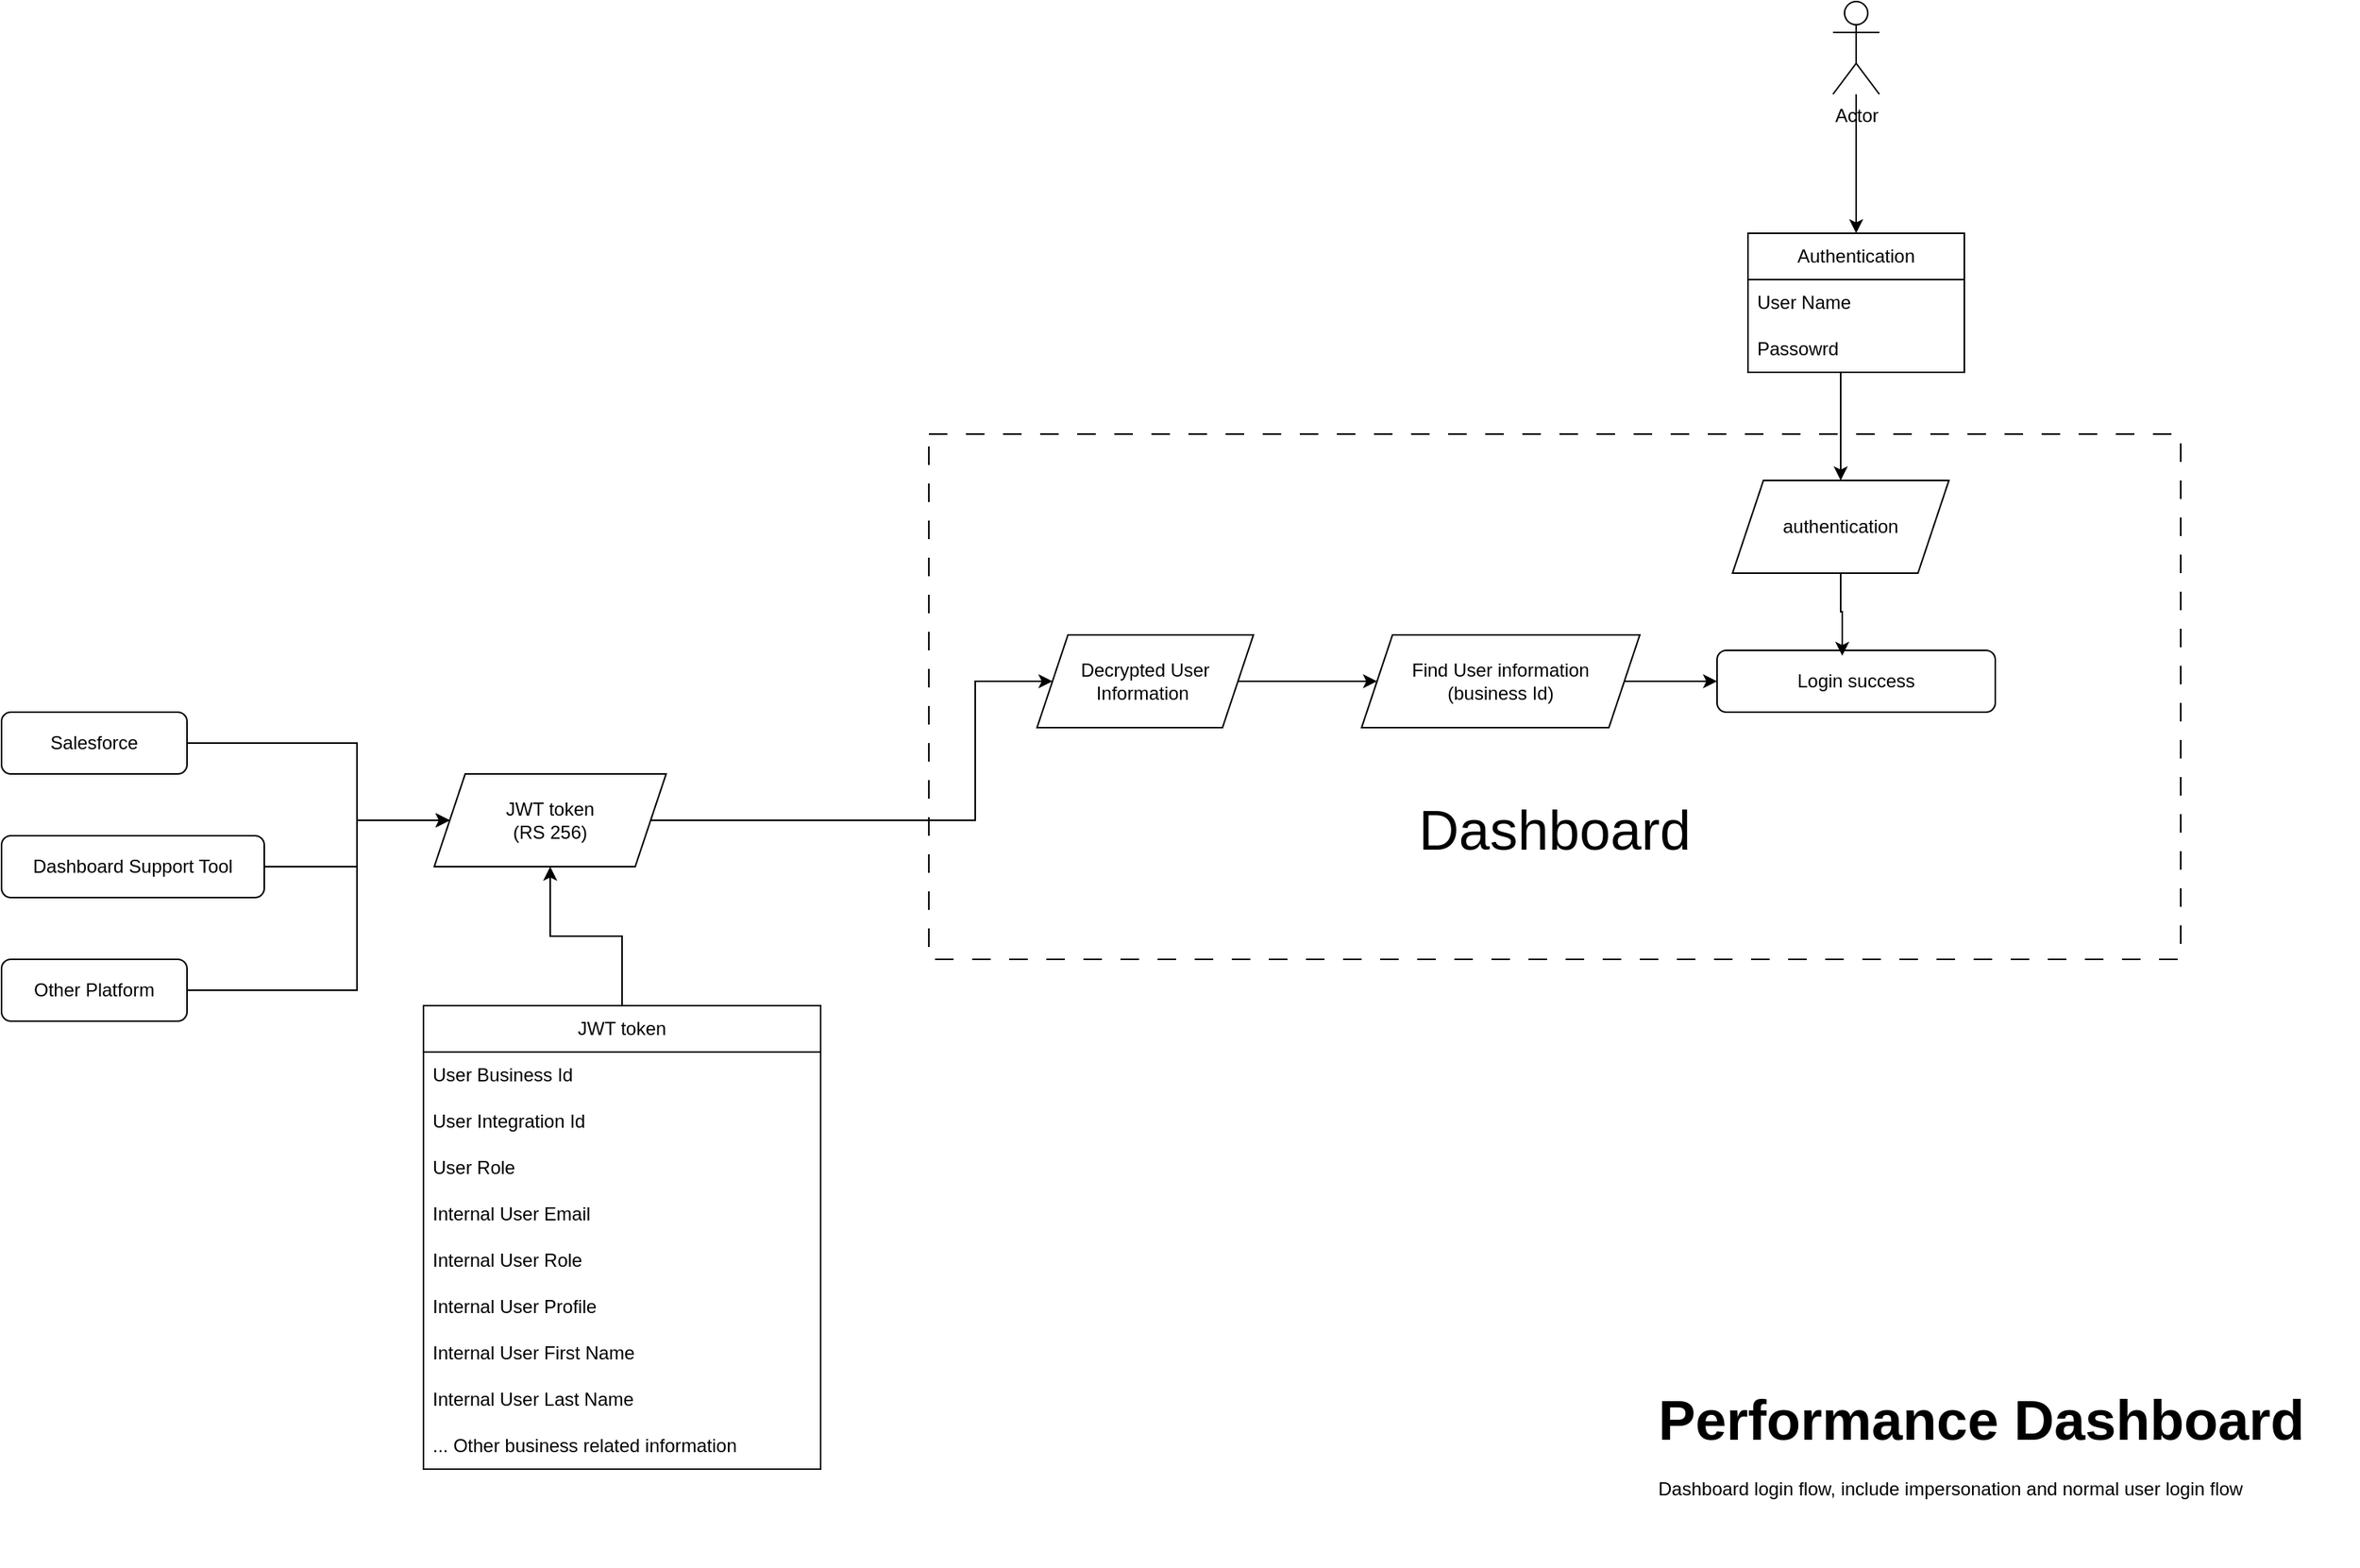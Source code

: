 <mxfile version="26.2.12">
  <diagram id="C5RBs43oDa-KdzZeNtuy" name="Page-1">
    <mxGraphModel dx="2478" dy="1486" grid="1" gridSize="10" guides="1" tooltips="1" connect="1" arrows="1" fold="1" page="1" pageScale="1" pageWidth="827" pageHeight="1169" math="0" shadow="0">
      <root>
        <mxCell id="WIyWlLk6GJQsqaUBKTNV-0" />
        <mxCell id="WIyWlLk6GJQsqaUBKTNV-1" parent="WIyWlLk6GJQsqaUBKTNV-0" />
        <mxCell id="ZNeexv2HDmzcyoQZHS-4-34" value="&lt;div&gt;&lt;br&gt;&lt;/div&gt;&lt;div&gt;&lt;br&gt;&lt;/div&gt;&lt;div&gt;&lt;br&gt;&lt;/div&gt;&lt;div&gt;&lt;br&gt;&lt;/div&gt;&lt;div&gt;&lt;br&gt;&lt;/div&gt;&lt;div&gt;&lt;br&gt;&lt;/div&gt;&lt;div&gt;&lt;br&gt;&lt;/div&gt;&lt;div&gt;&lt;br&gt;&lt;/div&gt;&lt;div&gt;&lt;br&gt;&lt;/div&gt;&lt;div&gt;&lt;br&gt;&lt;/div&gt;&lt;div&gt;&lt;br&gt;&lt;/div&gt;&lt;div&gt;&lt;br&gt;&lt;/div&gt;&lt;div&gt;&lt;font style=&quot;font-size: 36px;&quot;&gt;Dashboard&lt;/font&gt;&lt;/div&gt;" style="rounded=0;whiteSpace=wrap;html=1;dashed=1;dashPattern=12 12;" vertex="1" parent="WIyWlLk6GJQsqaUBKTNV-1">
          <mxGeometry x="690" y="390" width="810" height="340" as="geometry" />
        </mxCell>
        <mxCell id="ZNeexv2HDmzcyoQZHS-4-5" style="edgeStyle=orthogonalEdgeStyle;rounded=0;orthogonalLoop=1;jettySize=auto;html=1;" edge="1" parent="WIyWlLk6GJQsqaUBKTNV-1" source="ZNeexv2HDmzcyoQZHS-4-1" target="ZNeexv2HDmzcyoQZHS-4-4">
          <mxGeometry relative="1" as="geometry">
            <Array as="points">
              <mxPoint x="320" y="590" />
              <mxPoint x="320" y="640" />
            </Array>
          </mxGeometry>
        </mxCell>
        <mxCell id="ZNeexv2HDmzcyoQZHS-4-1" value="Salesforce" style="rounded=1;whiteSpace=wrap;html=1;fontSize=12;glass=0;strokeWidth=1;shadow=0;" vertex="1" parent="WIyWlLk6GJQsqaUBKTNV-1">
          <mxGeometry x="90" y="570" width="120" height="40" as="geometry" />
        </mxCell>
        <mxCell id="ZNeexv2HDmzcyoQZHS-4-6" style="edgeStyle=orthogonalEdgeStyle;rounded=0;orthogonalLoop=1;jettySize=auto;html=1;entryX=0;entryY=0.5;entryDx=0;entryDy=0;" edge="1" parent="WIyWlLk6GJQsqaUBKTNV-1" source="ZNeexv2HDmzcyoQZHS-4-2" target="ZNeexv2HDmzcyoQZHS-4-4">
          <mxGeometry relative="1" as="geometry">
            <Array as="points">
              <mxPoint x="320" y="670" />
              <mxPoint x="320" y="640" />
            </Array>
          </mxGeometry>
        </mxCell>
        <mxCell id="ZNeexv2HDmzcyoQZHS-4-2" value="Dashboard Support Tool" style="rounded=1;whiteSpace=wrap;html=1;fontSize=12;glass=0;strokeWidth=1;shadow=0;" vertex="1" parent="WIyWlLk6GJQsqaUBKTNV-1">
          <mxGeometry x="90" y="650" width="170" height="40" as="geometry" />
        </mxCell>
        <mxCell id="ZNeexv2HDmzcyoQZHS-4-7" style="edgeStyle=orthogonalEdgeStyle;rounded=0;orthogonalLoop=1;jettySize=auto;html=1;entryX=0;entryY=0.5;entryDx=0;entryDy=0;" edge="1" parent="WIyWlLk6GJQsqaUBKTNV-1" source="ZNeexv2HDmzcyoQZHS-4-3" target="ZNeexv2HDmzcyoQZHS-4-4">
          <mxGeometry relative="1" as="geometry">
            <Array as="points">
              <mxPoint x="320" y="750" />
              <mxPoint x="320" y="640" />
            </Array>
          </mxGeometry>
        </mxCell>
        <mxCell id="ZNeexv2HDmzcyoQZHS-4-3" value="Other Platform" style="rounded=1;whiteSpace=wrap;html=1;fontSize=12;glass=0;strokeWidth=1;shadow=0;" vertex="1" parent="WIyWlLk6GJQsqaUBKTNV-1">
          <mxGeometry x="90" y="730" width="120" height="40" as="geometry" />
        </mxCell>
        <mxCell id="ZNeexv2HDmzcyoQZHS-4-9" style="edgeStyle=orthogonalEdgeStyle;rounded=0;orthogonalLoop=1;jettySize=auto;html=1;entryX=0;entryY=0.5;entryDx=0;entryDy=0;" edge="1" parent="WIyWlLk6GJQsqaUBKTNV-1" source="ZNeexv2HDmzcyoQZHS-4-4" target="ZNeexv2HDmzcyoQZHS-4-28">
          <mxGeometry relative="1" as="geometry">
            <Array as="points">
              <mxPoint x="720" y="640" />
              <mxPoint x="720" y="550" />
            </Array>
          </mxGeometry>
        </mxCell>
        <mxCell id="ZNeexv2HDmzcyoQZHS-4-4" value="JWT token&lt;div&gt;(RS 256)&lt;/div&gt;" style="shape=parallelogram;perimeter=parallelogramPerimeter;whiteSpace=wrap;html=1;fixedSize=1;" vertex="1" parent="WIyWlLk6GJQsqaUBKTNV-1">
          <mxGeometry x="370" y="610" width="150" height="60" as="geometry" />
        </mxCell>
        <mxCell id="ZNeexv2HDmzcyoQZHS-4-8" value="Login success" style="rounded=1;whiteSpace=wrap;html=1;fontSize=12;glass=0;strokeWidth=1;shadow=0;" vertex="1" parent="WIyWlLk6GJQsqaUBKTNV-1">
          <mxGeometry x="1200" y="530" width="180" height="40" as="geometry" />
        </mxCell>
        <mxCell id="ZNeexv2HDmzcyoQZHS-4-11" style="edgeStyle=orthogonalEdgeStyle;rounded=0;orthogonalLoop=1;jettySize=auto;html=1;exitX=0.5;exitY=0;exitDx=0;exitDy=0;" edge="1" parent="WIyWlLk6GJQsqaUBKTNV-1" source="ZNeexv2HDmzcyoQZHS-4-12" target="ZNeexv2HDmzcyoQZHS-4-4">
          <mxGeometry relative="1" as="geometry">
            <mxPoint x="487" y="740" as="sourcePoint" />
          </mxGeometry>
        </mxCell>
        <mxCell id="ZNeexv2HDmzcyoQZHS-4-12" value="JWT token" style="swimlane;fontStyle=0;childLayout=stackLayout;horizontal=1;startSize=30;horizontalStack=0;resizeParent=1;resizeParentMax=0;resizeLast=0;collapsible=1;marginBottom=0;whiteSpace=wrap;html=1;" vertex="1" parent="WIyWlLk6GJQsqaUBKTNV-1">
          <mxGeometry x="363" y="760" width="257" height="300" as="geometry" />
        </mxCell>
        <mxCell id="ZNeexv2HDmzcyoQZHS-4-13" value="User Business Id" style="text;strokeColor=none;fillColor=none;align=left;verticalAlign=middle;spacingLeft=4;spacingRight=4;overflow=hidden;points=[[0,0.5],[1,0.5]];portConstraint=eastwest;rotatable=0;whiteSpace=wrap;html=1;" vertex="1" parent="ZNeexv2HDmzcyoQZHS-4-12">
          <mxGeometry y="30" width="257" height="30" as="geometry" />
        </mxCell>
        <mxCell id="ZNeexv2HDmzcyoQZHS-4-14" value="User Integration Id" style="text;strokeColor=none;fillColor=none;align=left;verticalAlign=middle;spacingLeft=4;spacingRight=4;overflow=hidden;points=[[0,0.5],[1,0.5]];portConstraint=eastwest;rotatable=0;whiteSpace=wrap;html=1;" vertex="1" parent="ZNeexv2HDmzcyoQZHS-4-12">
          <mxGeometry y="60" width="257" height="30" as="geometry" />
        </mxCell>
        <mxCell id="ZNeexv2HDmzcyoQZHS-4-21" value="User Role" style="text;strokeColor=none;fillColor=none;align=left;verticalAlign=middle;spacingLeft=4;spacingRight=4;overflow=hidden;points=[[0,0.5],[1,0.5]];portConstraint=eastwest;rotatable=0;whiteSpace=wrap;html=1;" vertex="1" parent="ZNeexv2HDmzcyoQZHS-4-12">
          <mxGeometry y="90" width="257" height="30" as="geometry" />
        </mxCell>
        <mxCell id="ZNeexv2HDmzcyoQZHS-4-15" value="Internal User Email" style="text;strokeColor=none;fillColor=none;align=left;verticalAlign=middle;spacingLeft=4;spacingRight=4;overflow=hidden;points=[[0,0.5],[1,0.5]];portConstraint=eastwest;rotatable=0;whiteSpace=wrap;html=1;" vertex="1" parent="ZNeexv2HDmzcyoQZHS-4-12">
          <mxGeometry y="120" width="257" height="30" as="geometry" />
        </mxCell>
        <mxCell id="ZNeexv2HDmzcyoQZHS-4-16" value="Internal User Role" style="text;strokeColor=none;fillColor=none;align=left;verticalAlign=middle;spacingLeft=4;spacingRight=4;overflow=hidden;points=[[0,0.5],[1,0.5]];portConstraint=eastwest;rotatable=0;whiteSpace=wrap;html=1;" vertex="1" parent="ZNeexv2HDmzcyoQZHS-4-12">
          <mxGeometry y="150" width="257" height="30" as="geometry" />
        </mxCell>
        <mxCell id="ZNeexv2HDmzcyoQZHS-4-17" value="Internal User Profile" style="text;strokeColor=none;fillColor=none;align=left;verticalAlign=middle;spacingLeft=4;spacingRight=4;overflow=hidden;points=[[0,0.5],[1,0.5]];portConstraint=eastwest;rotatable=0;whiteSpace=wrap;html=1;" vertex="1" parent="ZNeexv2HDmzcyoQZHS-4-12">
          <mxGeometry y="180" width="257" height="30" as="geometry" />
        </mxCell>
        <mxCell id="ZNeexv2HDmzcyoQZHS-4-18" value="Internal User First Name" style="text;strokeColor=none;fillColor=none;align=left;verticalAlign=middle;spacingLeft=4;spacingRight=4;overflow=hidden;points=[[0,0.5],[1,0.5]];portConstraint=eastwest;rotatable=0;whiteSpace=wrap;html=1;" vertex="1" parent="ZNeexv2HDmzcyoQZHS-4-12">
          <mxGeometry y="210" width="257" height="30" as="geometry" />
        </mxCell>
        <mxCell id="ZNeexv2HDmzcyoQZHS-4-19" value="Internal User Last Name" style="text;strokeColor=none;fillColor=none;align=left;verticalAlign=middle;spacingLeft=4;spacingRight=4;overflow=hidden;points=[[0,0.5],[1,0.5]];portConstraint=eastwest;rotatable=0;whiteSpace=wrap;html=1;" vertex="1" parent="ZNeexv2HDmzcyoQZHS-4-12">
          <mxGeometry y="240" width="257" height="30" as="geometry" />
        </mxCell>
        <mxCell id="ZNeexv2HDmzcyoQZHS-4-20" value="... Other business related information&amp;nbsp;" style="text;strokeColor=none;fillColor=none;align=left;verticalAlign=middle;spacingLeft=4;spacingRight=4;overflow=hidden;points=[[0,0.5],[1,0.5]];portConstraint=eastwest;rotatable=0;whiteSpace=wrap;html=1;" vertex="1" parent="ZNeexv2HDmzcyoQZHS-4-12">
          <mxGeometry y="270" width="257" height="30" as="geometry" />
        </mxCell>
        <mxCell id="ZNeexv2HDmzcyoQZHS-4-27" style="edgeStyle=orthogonalEdgeStyle;rounded=0;orthogonalLoop=1;jettySize=auto;html=1;entryX=0.5;entryY=0;entryDx=0;entryDy=0;" edge="1" parent="WIyWlLk6GJQsqaUBKTNV-1" source="ZNeexv2HDmzcyoQZHS-4-22" target="ZNeexv2HDmzcyoQZHS-4-23">
          <mxGeometry relative="1" as="geometry" />
        </mxCell>
        <mxCell id="ZNeexv2HDmzcyoQZHS-4-22" value="Actor" style="shape=umlActor;verticalLabelPosition=bottom;verticalAlign=top;html=1;outlineConnect=0;" vertex="1" parent="WIyWlLk6GJQsqaUBKTNV-1">
          <mxGeometry x="1275" y="110" width="30" height="60" as="geometry" />
        </mxCell>
        <mxCell id="ZNeexv2HDmzcyoQZHS-4-23" value="Authentication" style="swimlane;fontStyle=0;childLayout=stackLayout;horizontal=1;startSize=30;horizontalStack=0;resizeParent=1;resizeParentMax=0;resizeLast=0;collapsible=1;marginBottom=0;whiteSpace=wrap;html=1;" vertex="1" parent="WIyWlLk6GJQsqaUBKTNV-1">
          <mxGeometry x="1220" y="260" width="140" height="90" as="geometry" />
        </mxCell>
        <mxCell id="ZNeexv2HDmzcyoQZHS-4-24" value="User Name" style="text;strokeColor=none;fillColor=none;align=left;verticalAlign=middle;spacingLeft=4;spacingRight=4;overflow=hidden;points=[[0,0.5],[1,0.5]];portConstraint=eastwest;rotatable=0;whiteSpace=wrap;html=1;" vertex="1" parent="ZNeexv2HDmzcyoQZHS-4-23">
          <mxGeometry y="30" width="140" height="30" as="geometry" />
        </mxCell>
        <mxCell id="ZNeexv2HDmzcyoQZHS-4-25" value="Passowrd" style="text;strokeColor=none;fillColor=none;align=left;verticalAlign=middle;spacingLeft=4;spacingRight=4;overflow=hidden;points=[[0,0.5],[1,0.5]];portConstraint=eastwest;rotatable=0;whiteSpace=wrap;html=1;" vertex="1" parent="ZNeexv2HDmzcyoQZHS-4-23">
          <mxGeometry y="60" width="140" height="30" as="geometry" />
        </mxCell>
        <mxCell id="ZNeexv2HDmzcyoQZHS-4-29" style="edgeStyle=orthogonalEdgeStyle;rounded=0;orthogonalLoop=1;jettySize=auto;html=1;entryX=0;entryY=0.5;entryDx=0;entryDy=0;" edge="1" parent="WIyWlLk6GJQsqaUBKTNV-1" source="ZNeexv2HDmzcyoQZHS-4-28" target="ZNeexv2HDmzcyoQZHS-4-31">
          <mxGeometry relative="1" as="geometry" />
        </mxCell>
        <mxCell id="ZNeexv2HDmzcyoQZHS-4-28" value="Decrypted User Information&amp;nbsp;" style="shape=parallelogram;perimeter=parallelogramPerimeter;whiteSpace=wrap;html=1;fixedSize=1;" vertex="1" parent="WIyWlLk6GJQsqaUBKTNV-1">
          <mxGeometry x="760" y="520" width="140" height="60" as="geometry" />
        </mxCell>
        <mxCell id="ZNeexv2HDmzcyoQZHS-4-32" style="edgeStyle=orthogonalEdgeStyle;rounded=0;orthogonalLoop=1;jettySize=auto;html=1;entryX=0;entryY=0.5;entryDx=0;entryDy=0;" edge="1" parent="WIyWlLk6GJQsqaUBKTNV-1" source="ZNeexv2HDmzcyoQZHS-4-31">
          <mxGeometry relative="1" as="geometry">
            <mxPoint x="1200" y="550" as="targetPoint" />
          </mxGeometry>
        </mxCell>
        <mxCell id="ZNeexv2HDmzcyoQZHS-4-31" value="Find User information&lt;div&gt;(business Id)&lt;/div&gt;" style="shape=parallelogram;perimeter=parallelogramPerimeter;whiteSpace=wrap;html=1;fixedSize=1;" vertex="1" parent="WIyWlLk6GJQsqaUBKTNV-1">
          <mxGeometry x="970" y="520" width="180" height="60" as="geometry" />
        </mxCell>
        <mxCell id="ZNeexv2HDmzcyoQZHS-4-35" value="&lt;h1 style=&quot;margin-top: 0px;&quot;&gt;&lt;font style=&quot;font-size: 36px;&quot;&gt;Performance Dashboard&lt;/font&gt;&lt;/h1&gt;&lt;p&gt;Dashboard login flow, include impersonation and normal user login flow&lt;/p&gt;" style="text;html=1;whiteSpace=wrap;overflow=hidden;rounded=0;" vertex="1" parent="WIyWlLk6GJQsqaUBKTNV-1">
          <mxGeometry x="1160" y="1000" width="455" height="120" as="geometry" />
        </mxCell>
        <mxCell id="ZNeexv2HDmzcyoQZHS-4-36" value="authentication" style="shape=parallelogram;perimeter=parallelogramPerimeter;whiteSpace=wrap;html=1;fixedSize=1;" vertex="1" parent="WIyWlLk6GJQsqaUBKTNV-1">
          <mxGeometry x="1210" y="420" width="140" height="60" as="geometry" />
        </mxCell>
        <mxCell id="ZNeexv2HDmzcyoQZHS-4-37" style="edgeStyle=orthogonalEdgeStyle;rounded=0;orthogonalLoop=1;jettySize=auto;html=1;entryX=0.5;entryY=0;entryDx=0;entryDy=0;" edge="1" parent="WIyWlLk6GJQsqaUBKTNV-1" source="ZNeexv2HDmzcyoQZHS-4-25" target="ZNeexv2HDmzcyoQZHS-4-36">
          <mxGeometry relative="1" as="geometry">
            <Array as="points">
              <mxPoint x="1280" y="370" />
              <mxPoint x="1280" y="370" />
            </Array>
          </mxGeometry>
        </mxCell>
        <mxCell id="ZNeexv2HDmzcyoQZHS-4-38" style="edgeStyle=orthogonalEdgeStyle;rounded=0;orthogonalLoop=1;jettySize=auto;html=1;entryX=0.45;entryY=0.088;entryDx=0;entryDy=0;entryPerimeter=0;" edge="1" parent="WIyWlLk6GJQsqaUBKTNV-1" source="ZNeexv2HDmzcyoQZHS-4-36" target="ZNeexv2HDmzcyoQZHS-4-8">
          <mxGeometry relative="1" as="geometry" />
        </mxCell>
      </root>
    </mxGraphModel>
  </diagram>
</mxfile>
